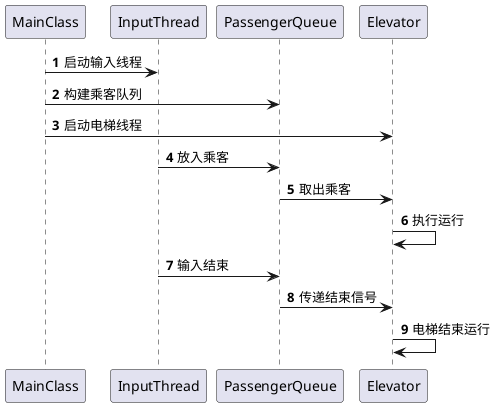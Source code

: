 @startuml

autonumber

MainClass -> InputThread: 启动输入线程
MainClass -> PassengerQueue: 构建乘客队列
MainClass -> Elevator: 启动电梯线程
InputThread -> PassengerQueue: 放入乘客
PassengerQueue -> Elevator: 取出乘客
Elevator -> Elevator: 执行运行
InputThread -> PassengerQueue: 输入结束
PassengerQueue-> Elevator: 传递结束信号
Elevator -> Elevator: 电梯结束运行

@enduml